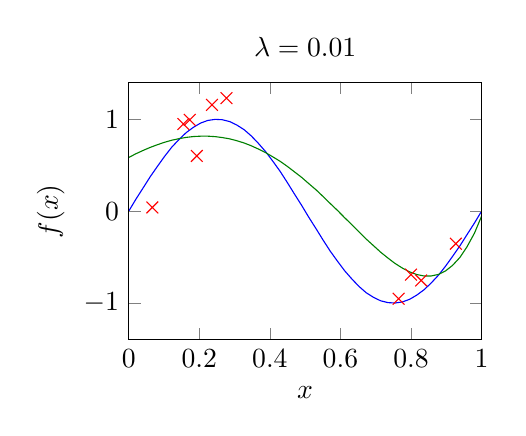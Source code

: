 % This file was created by matplotlib v0.1.0.
% Copyright (c) 2010--2014, Nico Schlömer <nico.schloemer@gmail.com>
% All rights reserved.
% 
% The lastest updates can be retrieved from
% 
% https://github.com/nschloe/matplotlib2tikz
% 
% where you can also submit bug reports and leavecomments.
% 
\begin{tikzpicture}

\begin{axis}[
title={$\lambda =0.01$},
xlabel={$x$},
ylabel={$f(x)$},
xmin=0, xmax=1,
ymin=-1.4, ymax=1.4,
axis on top,
width=0.5\textwidth,
height=0.4\textwidth
]
\addplot [red, mark=x, mark size=3, only marks]
coordinates {
(0.236,1.156)
(0.155,0.948)
(0.067,0.041)
(0.8,-0.691)
(0.765,-0.952)
(0.277,1.23)
(0.173,0.993)
(0.927,-0.354)
(0.829,-0.754)
(0.193,0.601)

};
\addplot [blue]
coordinates {
(0,0)
(0.02,0.128)
(0.041,0.254)
(0.061,0.375)
(0.082,0.491)
(0.102,0.598)
(0.122,0.696)
(0.143,0.782)
(0.163,0.855)
(0.184,0.914)
(0.204,0.959)
(0.224,0.987)
(0.245,0.999)
(0.265,0.995)
(0.286,0.975)
(0.306,0.938)
(0.327,0.887)
(0.347,0.82)
(0.367,0.74)
(0.388,0.648)
(0.408,0.546)
(0.429,0.434)
(0.449,0.315)
(0.469,0.191)
(0.49,0.064)
(0.51,-0.064)
(0.531,-0.191)
(0.551,-0.315)
(0.571,-0.434)
(0.592,-0.546)
(0.612,-0.648)
(0.633,-0.74)
(0.653,-0.82)
(0.673,-0.887)
(0.694,-0.938)
(0.714,-0.975)
(0.735,-0.995)
(0.755,-0.999)
(0.776,-0.987)
(0.796,-0.959)
(0.816,-0.914)
(0.837,-0.855)
(0.857,-0.782)
(0.878,-0.696)
(0.898,-0.598)
(0.918,-0.491)
(0.939,-0.375)
(0.959,-0.254)
(0.98,-0.128)
(1,-2.449e-16)

};
\addplot [green!50.0!black]
coordinates {
(0,0.584)
(0.02,0.624)
(0.041,0.661)
(0.061,0.694)
(0.082,0.724)
(0.102,0.75)
(0.122,0.772)
(0.143,0.789)
(0.163,0.803)
(0.184,0.812)
(0.204,0.816)
(0.224,0.816)
(0.245,0.811)
(0.265,0.801)
(0.286,0.787)
(0.306,0.767)
(0.327,0.742)
(0.347,0.712)
(0.367,0.677)
(0.388,0.637)
(0.408,0.592)
(0.429,0.543)
(0.449,0.489)
(0.469,0.43)
(0.49,0.368)
(0.51,0.301)
(0.531,0.232)
(0.551,0.159)
(0.571,0.084)
(0.592,0.007)
(0.612,-0.071)
(0.633,-0.149)
(0.653,-0.226)
(0.673,-0.303)
(0.694,-0.376)
(0.714,-0.446)
(0.735,-0.511)
(0.755,-0.569)
(0.776,-0.62)
(0.796,-0.66)
(0.816,-0.689)
(0.837,-0.705)
(0.857,-0.705)
(0.878,-0.688)
(0.898,-0.65)
(0.918,-0.589)
(0.939,-0.502)
(0.959,-0.386)
(0.98,-0.238)
(1,-0.055)

};
\path [draw=black, fill opacity=0] (axis cs:13,1.4)--(axis cs:13,1.4);

\path [draw=black, fill opacity=0] (axis cs:1,13)--(axis cs:1,13);

\path [draw=black, fill opacity=0] (axis cs:13,-1.4)--(axis cs:13,-1.4);

\path [draw=black, fill opacity=0] (axis cs:0,13)--(axis cs:0,13);

\end{axis}

\end{tikzpicture}